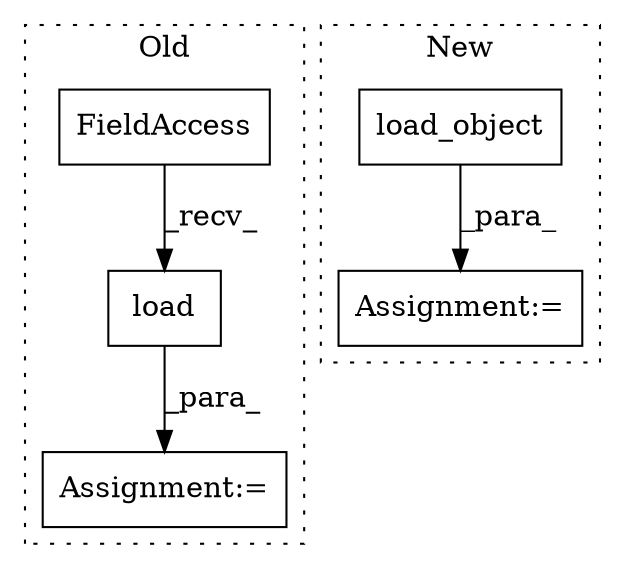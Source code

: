 digraph G {
subgraph cluster0 {
1 [label="load" a="32" s="1642,1648" l="5,1" shape="box"];
4 [label="Assignment:=" a="7" s="1623" l="1" shape="box"];
5 [label="FieldAccess" a="22" s="1624" l="3" shape="box"];
label = "Old";
style="dotted";
}
subgraph cluster1 {
2 [label="load_object" a="32" s="1577,1603" l="12,1" shape="box"];
3 [label="Assignment:=" a="7" s="1576" l="1" shape="box"];
label = "New";
style="dotted";
}
1 -> 4 [label="_para_"];
2 -> 3 [label="_para_"];
5 -> 1 [label="_recv_"];
}